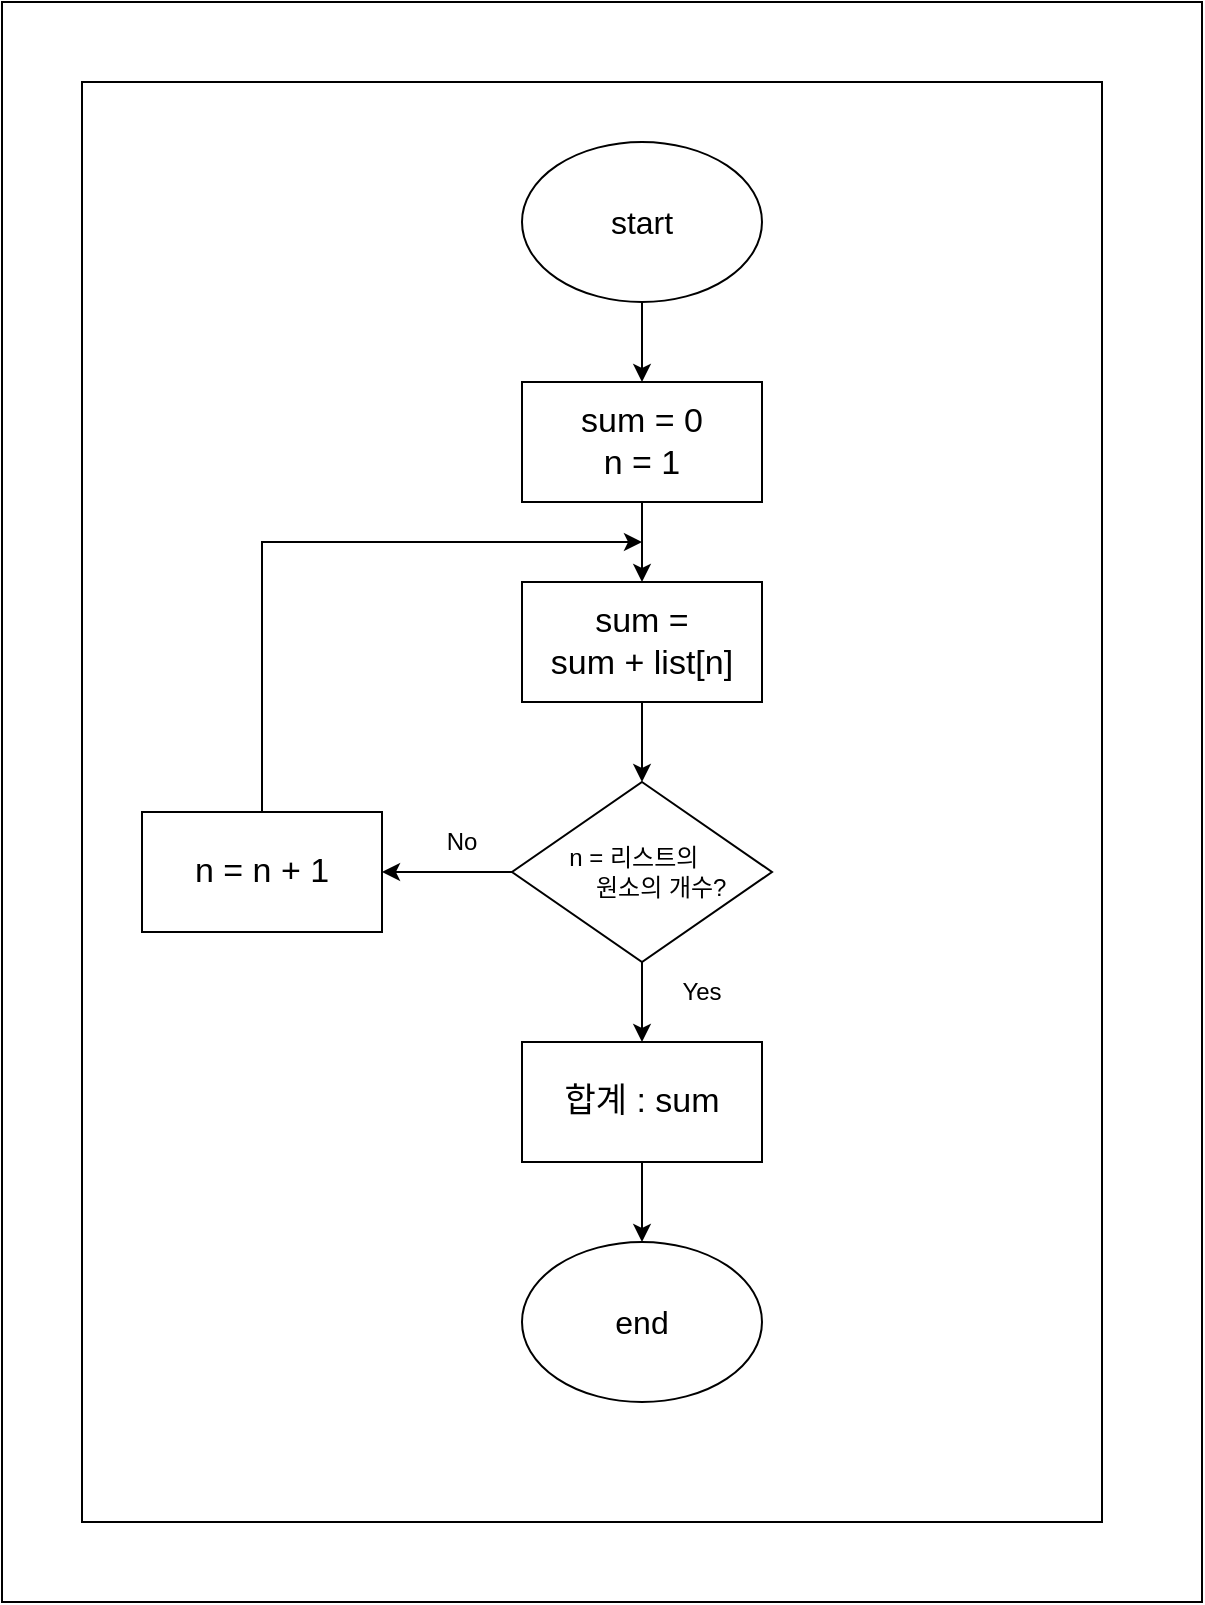 <mxfile version="24.7.17">
  <diagram name="페이지-1" id="KEJwCWMYJ_gYp6Mz2yZj">
    <mxGraphModel dx="1481" dy="867" grid="1" gridSize="10" guides="1" tooltips="1" connect="1" arrows="1" fold="1" page="1" pageScale="1" pageWidth="827" pageHeight="1169" math="0" shadow="0">
      <root>
        <mxCell id="0" />
        <mxCell id="1" parent="0" />
        <mxCell id="AYvvKT38Kzd11PnL9B_B-19" value="" style="rounded=0;whiteSpace=wrap;html=1;" vertex="1" parent="1">
          <mxGeometry x="80" y="130" width="600" height="800" as="geometry" />
        </mxCell>
        <mxCell id="AYvvKT38Kzd11PnL9B_B-18" value="" style="rounded=0;whiteSpace=wrap;html=1;" vertex="1" parent="1">
          <mxGeometry x="120" y="170" width="510" height="720" as="geometry" />
        </mxCell>
        <mxCell id="AYvvKT38Kzd11PnL9B_B-3" style="edgeStyle=orthogonalEdgeStyle;rounded=0;orthogonalLoop=1;jettySize=auto;html=1;entryX=0.5;entryY=0;entryDx=0;entryDy=0;" edge="1" parent="1" source="AYvvKT38Kzd11PnL9B_B-1" target="AYvvKT38Kzd11PnL9B_B-2">
          <mxGeometry relative="1" as="geometry" />
        </mxCell>
        <mxCell id="AYvvKT38Kzd11PnL9B_B-1" value="&lt;font style=&quot;font-size: 16px;&quot;&gt;start&lt;/font&gt;" style="ellipse;whiteSpace=wrap;html=1;" vertex="1" parent="1">
          <mxGeometry x="340" y="200" width="120" height="80" as="geometry" />
        </mxCell>
        <mxCell id="AYvvKT38Kzd11PnL9B_B-6" style="edgeStyle=orthogonalEdgeStyle;rounded=0;orthogonalLoop=1;jettySize=auto;html=1;entryX=0.5;entryY=0;entryDx=0;entryDy=0;" edge="1" parent="1" source="AYvvKT38Kzd11PnL9B_B-2" target="AYvvKT38Kzd11PnL9B_B-5">
          <mxGeometry relative="1" as="geometry" />
        </mxCell>
        <mxCell id="AYvvKT38Kzd11PnL9B_B-2" value="sum = 0&lt;div&gt;n = 1&lt;/div&gt;" style="rounded=0;whiteSpace=wrap;html=1;fontSize=17;" vertex="1" parent="1">
          <mxGeometry x="340" y="320" width="120" height="60" as="geometry" />
        </mxCell>
        <mxCell id="AYvvKT38Kzd11PnL9B_B-8" style="edgeStyle=orthogonalEdgeStyle;rounded=0;orthogonalLoop=1;jettySize=auto;html=1;entryX=0.5;entryY=0;entryDx=0;entryDy=0;" edge="1" parent="1" source="AYvvKT38Kzd11PnL9B_B-5" target="AYvvKT38Kzd11PnL9B_B-7">
          <mxGeometry relative="1" as="geometry" />
        </mxCell>
        <mxCell id="AYvvKT38Kzd11PnL9B_B-5" value="sum =&lt;div&gt;sum + list[n]&lt;/div&gt;" style="rounded=0;whiteSpace=wrap;html=1;fontSize=17;" vertex="1" parent="1">
          <mxGeometry x="340" y="420" width="120" height="60" as="geometry" />
        </mxCell>
        <mxCell id="AYvvKT38Kzd11PnL9B_B-10" style="edgeStyle=orthogonalEdgeStyle;rounded=0;orthogonalLoop=1;jettySize=auto;html=1;entryX=1;entryY=0.5;entryDx=0;entryDy=0;" edge="1" parent="1" source="AYvvKT38Kzd11PnL9B_B-7" target="AYvvKT38Kzd11PnL9B_B-9">
          <mxGeometry relative="1" as="geometry" />
        </mxCell>
        <mxCell id="AYvvKT38Kzd11PnL9B_B-14" style="edgeStyle=orthogonalEdgeStyle;rounded=0;orthogonalLoop=1;jettySize=auto;html=1;entryX=0.5;entryY=0;entryDx=0;entryDy=0;" edge="1" parent="1" source="AYvvKT38Kzd11PnL9B_B-7" target="AYvvKT38Kzd11PnL9B_B-13">
          <mxGeometry relative="1" as="geometry" />
        </mxCell>
        <mxCell id="AYvvKT38Kzd11PnL9B_B-7" value="&amp;nbsp; &amp;nbsp; &amp;nbsp; &amp;nbsp; n = 리스트의&lt;div&gt;&amp;nbsp; &amp;nbsp; &amp;nbsp; &amp;nbsp; &amp;nbsp; &amp;nbsp; 원소의 개수?&lt;/div&gt;" style="rhombus;whiteSpace=wrap;html=1;align=left;" vertex="1" parent="1">
          <mxGeometry x="335" y="520" width="130" height="90" as="geometry" />
        </mxCell>
        <mxCell id="AYvvKT38Kzd11PnL9B_B-11" style="edgeStyle=orthogonalEdgeStyle;rounded=0;orthogonalLoop=1;jettySize=auto;html=1;" edge="1" parent="1" source="AYvvKT38Kzd11PnL9B_B-9">
          <mxGeometry relative="1" as="geometry">
            <mxPoint x="400" y="400" as="targetPoint" />
            <Array as="points">
              <mxPoint x="210" y="400" />
              <mxPoint x="340" y="400" />
            </Array>
          </mxGeometry>
        </mxCell>
        <mxCell id="AYvvKT38Kzd11PnL9B_B-9" value="n = n + 1" style="rounded=0;whiteSpace=wrap;html=1;fontSize=17;" vertex="1" parent="1">
          <mxGeometry x="150" y="535" width="120" height="60" as="geometry" />
        </mxCell>
        <mxCell id="AYvvKT38Kzd11PnL9B_B-12" value="No" style="text;strokeColor=none;align=center;fillColor=none;html=1;verticalAlign=middle;whiteSpace=wrap;rounded=0;" vertex="1" parent="1">
          <mxGeometry x="280" y="535" width="60" height="30" as="geometry" />
        </mxCell>
        <mxCell id="AYvvKT38Kzd11PnL9B_B-17" style="edgeStyle=orthogonalEdgeStyle;rounded=0;orthogonalLoop=1;jettySize=auto;html=1;entryX=0.5;entryY=0;entryDx=0;entryDy=0;" edge="1" parent="1" source="AYvvKT38Kzd11PnL9B_B-13" target="AYvvKT38Kzd11PnL9B_B-16">
          <mxGeometry relative="1" as="geometry" />
        </mxCell>
        <mxCell id="AYvvKT38Kzd11PnL9B_B-13" value="합계 : sum" style="rounded=0;whiteSpace=wrap;html=1;fontSize=17;" vertex="1" parent="1">
          <mxGeometry x="340" y="650" width="120" height="60" as="geometry" />
        </mxCell>
        <mxCell id="AYvvKT38Kzd11PnL9B_B-15" value="Yes" style="text;strokeColor=none;align=center;fillColor=none;html=1;verticalAlign=middle;whiteSpace=wrap;rounded=0;" vertex="1" parent="1">
          <mxGeometry x="400" y="610" width="60" height="30" as="geometry" />
        </mxCell>
        <mxCell id="AYvvKT38Kzd11PnL9B_B-16" value="&lt;font style=&quot;font-size: 16px;&quot;&gt;end&lt;/font&gt;" style="ellipse;whiteSpace=wrap;html=1;" vertex="1" parent="1">
          <mxGeometry x="340" y="750" width="120" height="80" as="geometry" />
        </mxCell>
      </root>
    </mxGraphModel>
  </diagram>
</mxfile>
